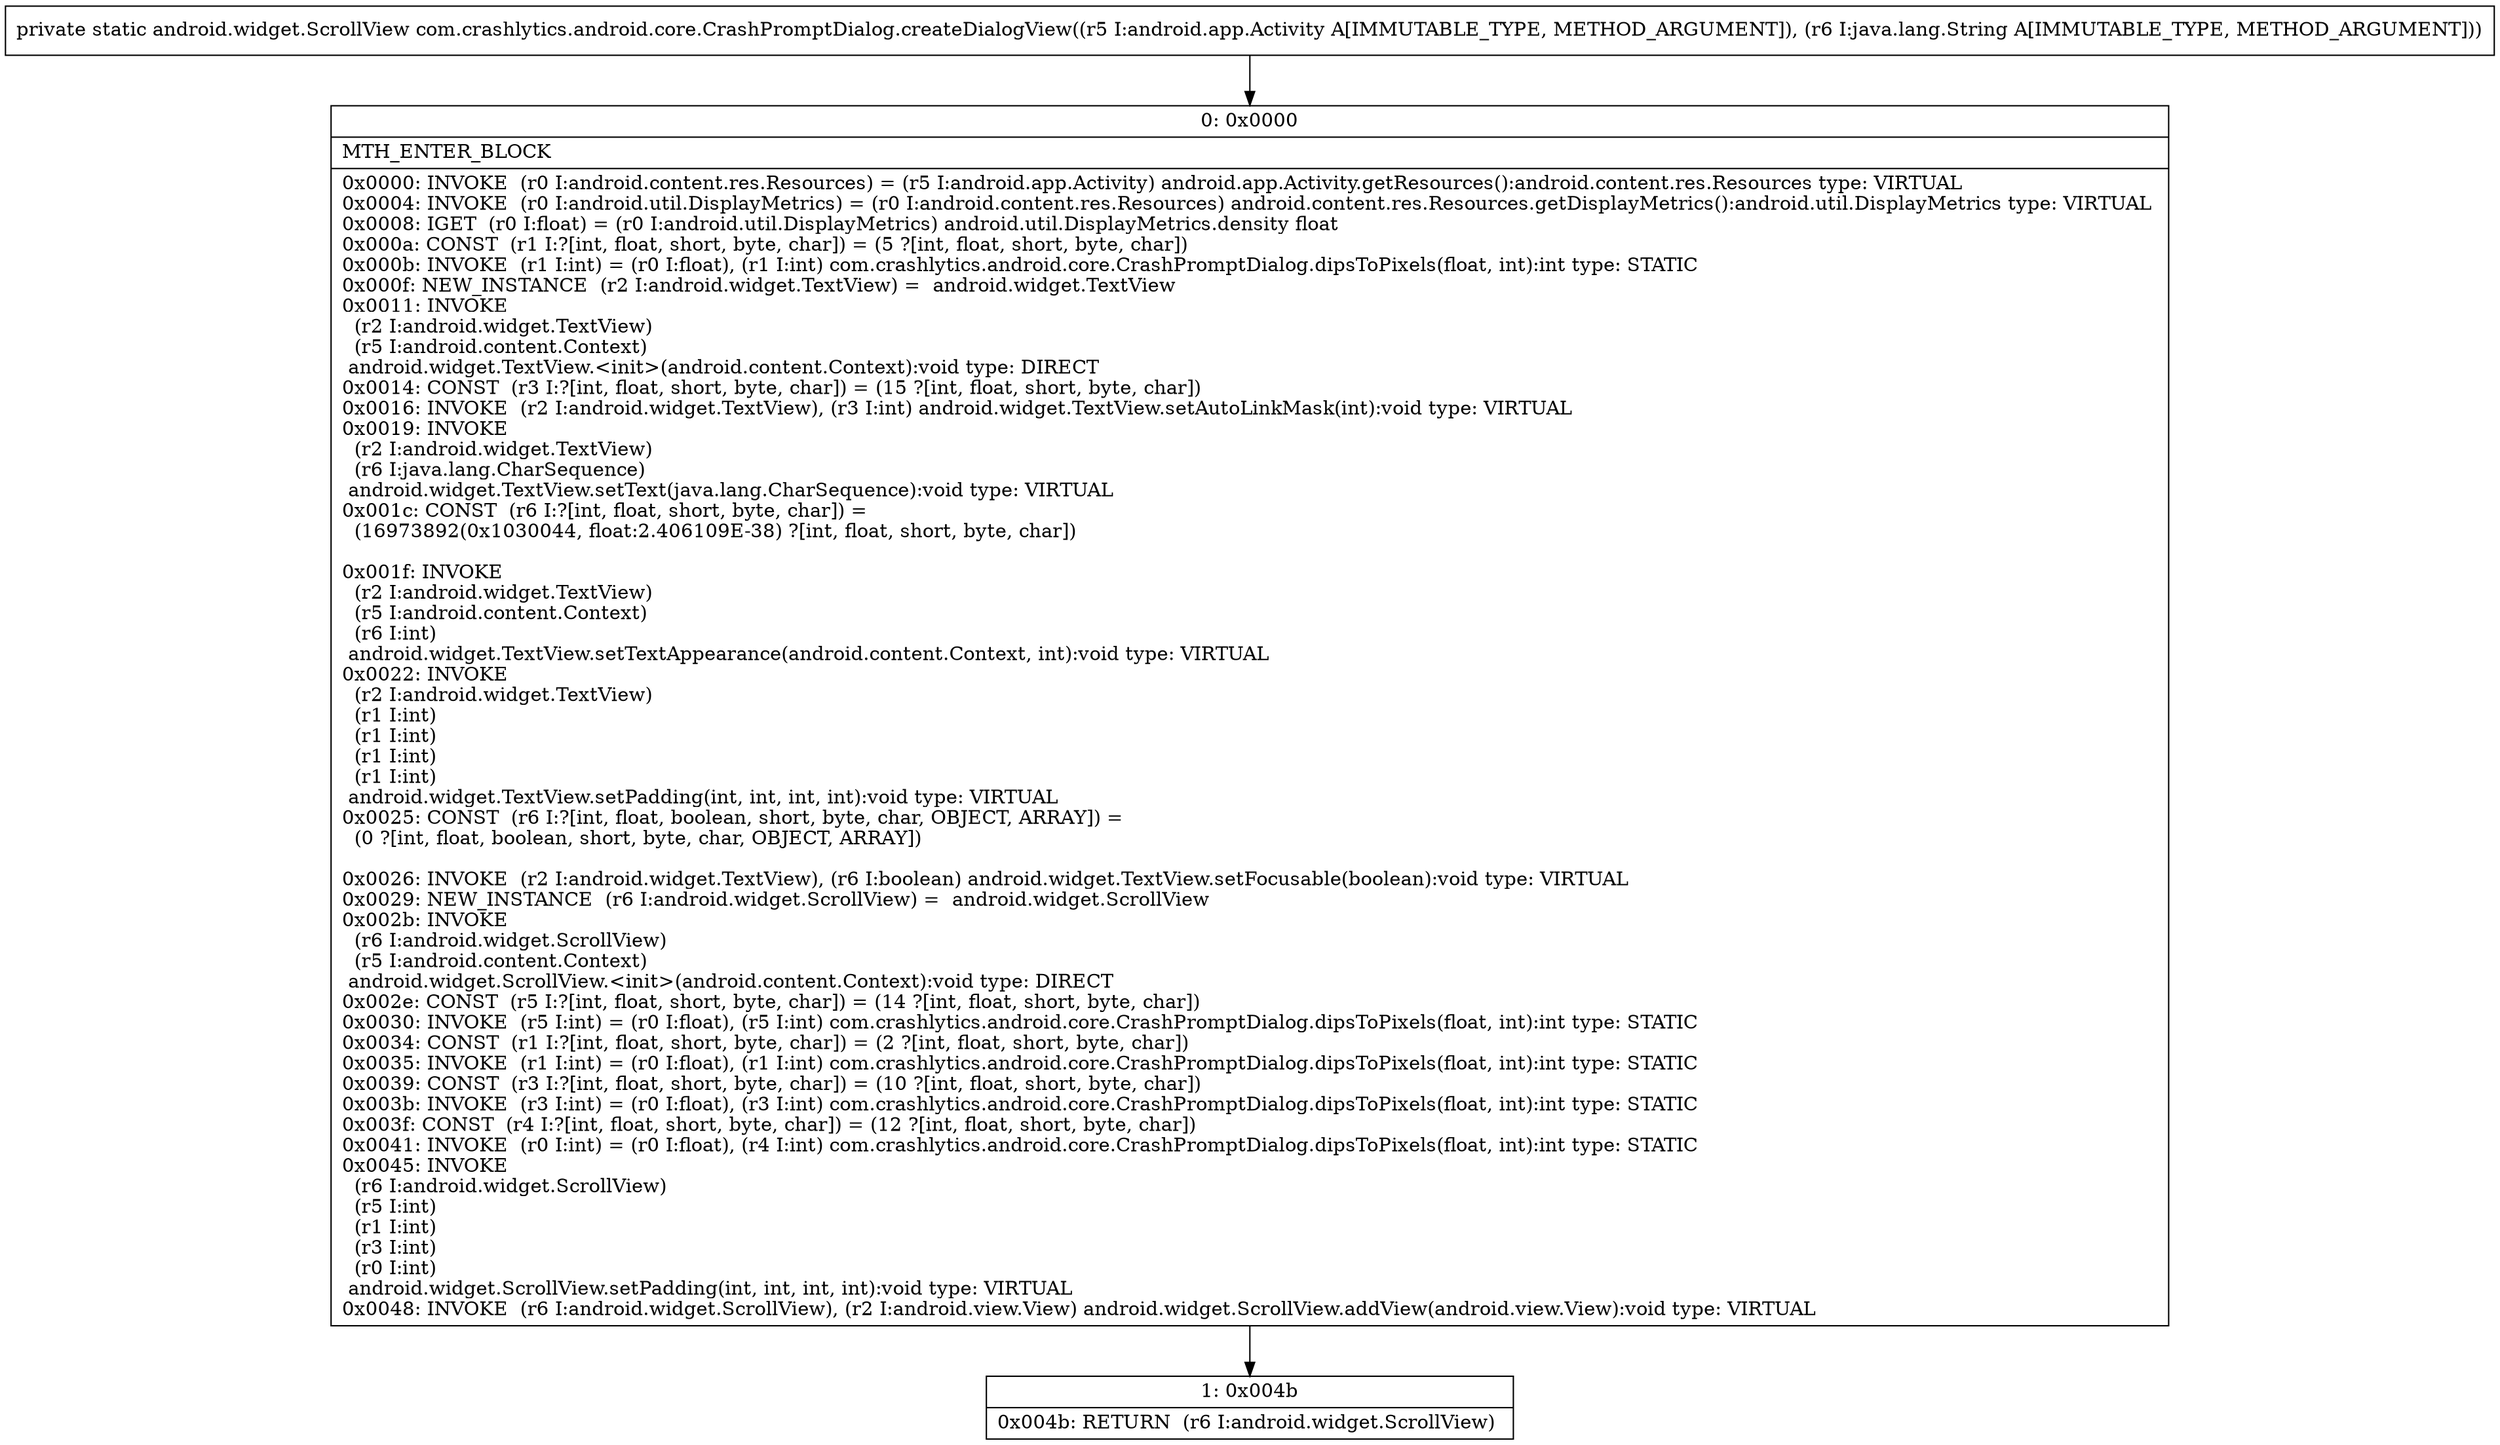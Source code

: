 digraph "CFG forcom.crashlytics.android.core.CrashPromptDialog.createDialogView(Landroid\/app\/Activity;Ljava\/lang\/String;)Landroid\/widget\/ScrollView;" {
Node_0 [shape=record,label="{0\:\ 0x0000|MTH_ENTER_BLOCK\l|0x0000: INVOKE  (r0 I:android.content.res.Resources) = (r5 I:android.app.Activity) android.app.Activity.getResources():android.content.res.Resources type: VIRTUAL \l0x0004: INVOKE  (r0 I:android.util.DisplayMetrics) = (r0 I:android.content.res.Resources) android.content.res.Resources.getDisplayMetrics():android.util.DisplayMetrics type: VIRTUAL \l0x0008: IGET  (r0 I:float) = (r0 I:android.util.DisplayMetrics) android.util.DisplayMetrics.density float \l0x000a: CONST  (r1 I:?[int, float, short, byte, char]) = (5 ?[int, float, short, byte, char]) \l0x000b: INVOKE  (r1 I:int) = (r0 I:float), (r1 I:int) com.crashlytics.android.core.CrashPromptDialog.dipsToPixels(float, int):int type: STATIC \l0x000f: NEW_INSTANCE  (r2 I:android.widget.TextView) =  android.widget.TextView \l0x0011: INVOKE  \l  (r2 I:android.widget.TextView)\l  (r5 I:android.content.Context)\l android.widget.TextView.\<init\>(android.content.Context):void type: DIRECT \l0x0014: CONST  (r3 I:?[int, float, short, byte, char]) = (15 ?[int, float, short, byte, char]) \l0x0016: INVOKE  (r2 I:android.widget.TextView), (r3 I:int) android.widget.TextView.setAutoLinkMask(int):void type: VIRTUAL \l0x0019: INVOKE  \l  (r2 I:android.widget.TextView)\l  (r6 I:java.lang.CharSequence)\l android.widget.TextView.setText(java.lang.CharSequence):void type: VIRTUAL \l0x001c: CONST  (r6 I:?[int, float, short, byte, char]) = \l  (16973892(0x1030044, float:2.406109E\-38) ?[int, float, short, byte, char])\l \l0x001f: INVOKE  \l  (r2 I:android.widget.TextView)\l  (r5 I:android.content.Context)\l  (r6 I:int)\l android.widget.TextView.setTextAppearance(android.content.Context, int):void type: VIRTUAL \l0x0022: INVOKE  \l  (r2 I:android.widget.TextView)\l  (r1 I:int)\l  (r1 I:int)\l  (r1 I:int)\l  (r1 I:int)\l android.widget.TextView.setPadding(int, int, int, int):void type: VIRTUAL \l0x0025: CONST  (r6 I:?[int, float, boolean, short, byte, char, OBJECT, ARRAY]) = \l  (0 ?[int, float, boolean, short, byte, char, OBJECT, ARRAY])\l \l0x0026: INVOKE  (r2 I:android.widget.TextView), (r6 I:boolean) android.widget.TextView.setFocusable(boolean):void type: VIRTUAL \l0x0029: NEW_INSTANCE  (r6 I:android.widget.ScrollView) =  android.widget.ScrollView \l0x002b: INVOKE  \l  (r6 I:android.widget.ScrollView)\l  (r5 I:android.content.Context)\l android.widget.ScrollView.\<init\>(android.content.Context):void type: DIRECT \l0x002e: CONST  (r5 I:?[int, float, short, byte, char]) = (14 ?[int, float, short, byte, char]) \l0x0030: INVOKE  (r5 I:int) = (r0 I:float), (r5 I:int) com.crashlytics.android.core.CrashPromptDialog.dipsToPixels(float, int):int type: STATIC \l0x0034: CONST  (r1 I:?[int, float, short, byte, char]) = (2 ?[int, float, short, byte, char]) \l0x0035: INVOKE  (r1 I:int) = (r0 I:float), (r1 I:int) com.crashlytics.android.core.CrashPromptDialog.dipsToPixels(float, int):int type: STATIC \l0x0039: CONST  (r3 I:?[int, float, short, byte, char]) = (10 ?[int, float, short, byte, char]) \l0x003b: INVOKE  (r3 I:int) = (r0 I:float), (r3 I:int) com.crashlytics.android.core.CrashPromptDialog.dipsToPixels(float, int):int type: STATIC \l0x003f: CONST  (r4 I:?[int, float, short, byte, char]) = (12 ?[int, float, short, byte, char]) \l0x0041: INVOKE  (r0 I:int) = (r0 I:float), (r4 I:int) com.crashlytics.android.core.CrashPromptDialog.dipsToPixels(float, int):int type: STATIC \l0x0045: INVOKE  \l  (r6 I:android.widget.ScrollView)\l  (r5 I:int)\l  (r1 I:int)\l  (r3 I:int)\l  (r0 I:int)\l android.widget.ScrollView.setPadding(int, int, int, int):void type: VIRTUAL \l0x0048: INVOKE  (r6 I:android.widget.ScrollView), (r2 I:android.view.View) android.widget.ScrollView.addView(android.view.View):void type: VIRTUAL \l}"];
Node_1 [shape=record,label="{1\:\ 0x004b|0x004b: RETURN  (r6 I:android.widget.ScrollView) \l}"];
MethodNode[shape=record,label="{private static android.widget.ScrollView com.crashlytics.android.core.CrashPromptDialog.createDialogView((r5 I:android.app.Activity A[IMMUTABLE_TYPE, METHOD_ARGUMENT]), (r6 I:java.lang.String A[IMMUTABLE_TYPE, METHOD_ARGUMENT])) }"];
MethodNode -> Node_0;
Node_0 -> Node_1;
}

